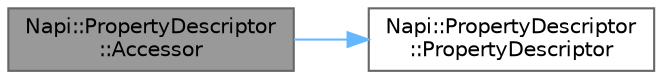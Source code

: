 digraph "Napi::PropertyDescriptor::Accessor"
{
 // LATEX_PDF_SIZE
  bgcolor="transparent";
  edge [fontname=Helvetica,fontsize=10,labelfontname=Helvetica,labelfontsize=10];
  node [fontname=Helvetica,fontsize=10,shape=box,height=0.2,width=0.4];
  rankdir="LR";
  Node1 [id="Node000001",label="Napi::PropertyDescriptor\l::Accessor",height=0.2,width=0.4,color="gray40", fillcolor="grey60", style="filled", fontcolor="black",tooltip=" "];
  Node1 -> Node2 [id="edge2_Node000001_Node000002",color="steelblue1",style="solid",tooltip=" "];
  Node2 [id="Node000002",label="Napi::PropertyDescriptor\l::PropertyDescriptor",height=0.2,width=0.4,color="grey40", fillcolor="white", style="filled",URL="$class_napi_1_1_property_descriptor.html#a2d5971898bedf9a4d3377f1b4f34286e",tooltip=" "];
}
